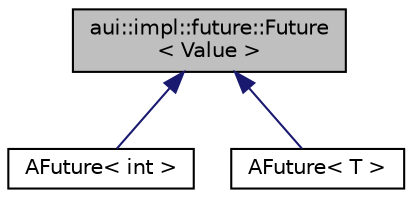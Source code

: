 digraph "aui::impl::future::Future&lt; Value &gt;"
{
 // LATEX_PDF_SIZE
  edge [fontname="Helvetica",fontsize="10",labelfontname="Helvetica",labelfontsize="10"];
  node [fontname="Helvetica",fontsize="10",shape=record];
  Node1 [label="aui::impl::future::Future\l\< Value \>",height=0.2,width=0.4,color="black", fillcolor="grey75", style="filled", fontcolor="black",tooltip=" "];
  Node1 -> Node2 [dir="back",color="midnightblue",fontsize="10",style="solid",fontname="Helvetica"];
  Node2 [label="AFuture\< int \>",height=0.2,width=0.4,color="black", fillcolor="white", style="filled",URL="$classAFuture.html",tooltip=" "];
  Node1 -> Node3 [dir="back",color="midnightblue",fontsize="10",style="solid",fontname="Helvetica"];
  Node3 [label="AFuture\< T \>",height=0.2,width=0.4,color="black", fillcolor="white", style="filled",URL="$classAFuture.html",tooltip=" "];
}
